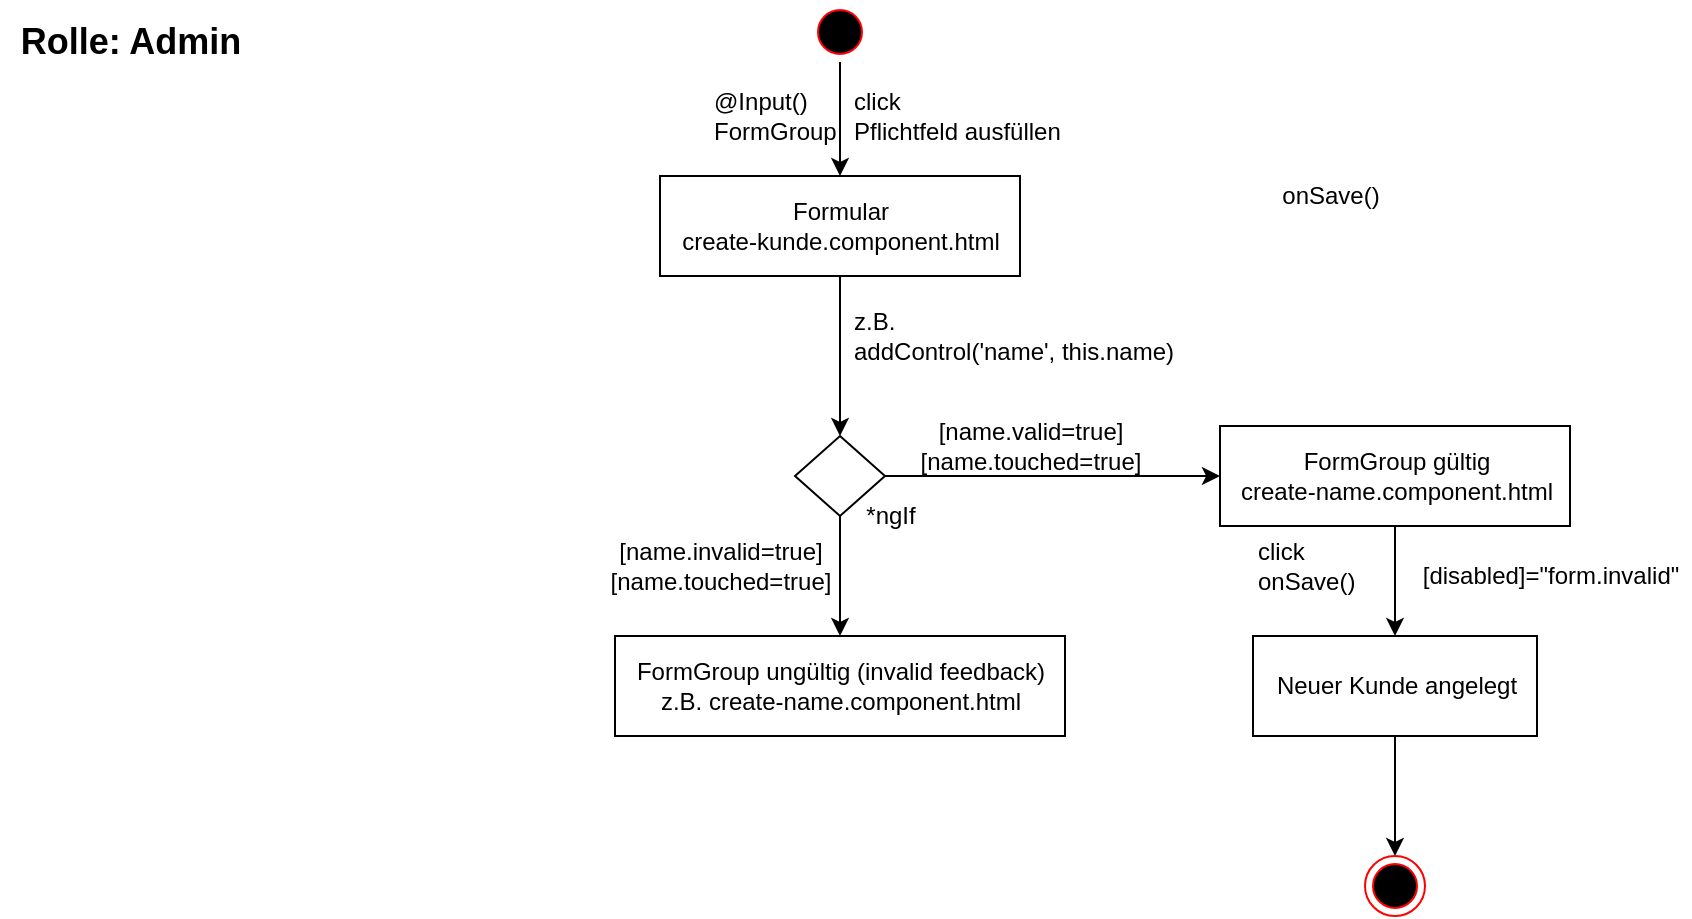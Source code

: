 <mxfile version="14.7.3" type="device"><diagram name="Page-1" id="e7e014a7-5840-1c2e-5031-d8a46d1fe8dd"><mxGraphModel dx="425" dy="433" grid="1" gridSize="10" guides="1" tooltips="1" connect="1" arrows="1" fold="1" page="1" pageScale="1" pageWidth="1169" pageHeight="826" background="none" math="0" shadow="0"><root><mxCell id="0"/><mxCell id="1" parent="0"/><mxCell id="hnT9vzPRiST1Zk_uiI77-41" value="&lt;font style=&quot;font-size: 18px&quot;&gt;&lt;b&gt;Rolle: Admin&lt;/b&gt;&lt;/font&gt;" style="text;html=1;align=center;verticalAlign=middle;resizable=0;points=[];autosize=1;strokeColor=none;" vertex="1" parent="1"><mxGeometry x="75" y="43" width="130" height="20" as="geometry"/></mxCell><mxCell id="hnT9vzPRiST1Zk_uiI77-44" style="edgeStyle=orthogonalEdgeStyle;rounded=0;orthogonalLoop=1;jettySize=auto;html=1;entryX=0.5;entryY=0;entryDx=0;entryDy=0;" edge="1" parent="1" source="hnT9vzPRiST1Zk_uiI77-42" target="hnT9vzPRiST1Zk_uiI77-43"><mxGeometry relative="1" as="geometry"/></mxCell><mxCell id="hnT9vzPRiST1Zk_uiI77-42" value="" style="ellipse;html=1;shape=startState;fillColor=#000000;strokeColor=#ff0000;" vertex="1" parent="1"><mxGeometry x="480" y="33" width="30" height="30" as="geometry"/></mxCell><mxCell id="hnT9vzPRiST1Zk_uiI77-47" style="edgeStyle=orthogonalEdgeStyle;rounded=0;orthogonalLoop=1;jettySize=auto;html=1;entryX=0.5;entryY=0;entryDx=0;entryDy=0;" edge="1" parent="1" source="hnT9vzPRiST1Zk_uiI77-43" target="hnT9vzPRiST1Zk_uiI77-51"><mxGeometry relative="1" as="geometry"><mxPoint x="495" y="360" as="targetPoint"/></mxGeometry></mxCell><mxCell id="hnT9vzPRiST1Zk_uiI77-43" value="Formular&lt;br&gt;create-kunde.component.html" style="html=1;" vertex="1" parent="1"><mxGeometry x="405" y="120" width="180" height="50" as="geometry"/></mxCell><mxCell id="hnT9vzPRiST1Zk_uiI77-45" value="click&lt;br&gt;Pflichtfeld ausfüllen" style="text;html=1;align=left;verticalAlign=middle;resizable=0;points=[];autosize=1;strokeColor=none;" vertex="1" parent="1"><mxGeometry x="500" y="75" width="120" height="30" as="geometry"/></mxCell><mxCell id="hnT9vzPRiST1Zk_uiI77-48" value="@Input()&lt;br&gt;FormGroup" style="text;html=1;align=left;verticalAlign=middle;resizable=0;points=[];autosize=1;strokeColor=none;" vertex="1" parent="1"><mxGeometry x="430" y="75" width="80" height="30" as="geometry"/></mxCell><mxCell id="hnT9vzPRiST1Zk_uiI77-50" value="z.B.&lt;br&gt;addControl('name', this.name)" style="text;html=1;align=left;verticalAlign=middle;resizable=0;points=[];autosize=1;strokeColor=none;" vertex="1" parent="1"><mxGeometry x="500" y="185" width="180" height="30" as="geometry"/></mxCell><mxCell id="hnT9vzPRiST1Zk_uiI77-55" style="edgeStyle=orthogonalEdgeStyle;rounded=0;orthogonalLoop=1;jettySize=auto;html=1;" edge="1" parent="1" source="hnT9vzPRiST1Zk_uiI77-51" target="hnT9vzPRiST1Zk_uiI77-54"><mxGeometry relative="1" as="geometry"/></mxCell><mxCell id="hnT9vzPRiST1Zk_uiI77-59" style="edgeStyle=orthogonalEdgeStyle;rounded=0;orthogonalLoop=1;jettySize=auto;html=1;entryX=0;entryY=0.5;entryDx=0;entryDy=0;" edge="1" parent="1" source="hnT9vzPRiST1Zk_uiI77-51" target="hnT9vzPRiST1Zk_uiI77-58"><mxGeometry relative="1" as="geometry"/></mxCell><mxCell id="hnT9vzPRiST1Zk_uiI77-51" value="" style="rhombus;whiteSpace=wrap;html=1;" vertex="1" parent="1"><mxGeometry x="472.5" y="250" width="45" height="40" as="geometry"/></mxCell><mxCell id="hnT9vzPRiST1Zk_uiI77-53" value="onSave()" style="text;html=1;align=center;verticalAlign=middle;resizable=0;points=[];autosize=1;strokeColor=none;" vertex="1" parent="1"><mxGeometry x="710" y="120" width="60" height="20" as="geometry"/></mxCell><mxCell id="hnT9vzPRiST1Zk_uiI77-54" value="FormGroup ungültig (invalid feedback)&lt;br&gt;z.B. create-name.component.html" style="html=1;" vertex="1" parent="1"><mxGeometry x="382.5" y="350" width="225" height="50" as="geometry"/></mxCell><mxCell id="hnT9vzPRiST1Zk_uiI77-56" value="[name.invalid=true]&lt;br&gt;[name.touched=true]" style="text;html=1;align=center;verticalAlign=middle;resizable=0;points=[];autosize=1;strokeColor=none;" vertex="1" parent="1"><mxGeometry x="370" y="300" width="130" height="30" as="geometry"/></mxCell><mxCell id="hnT9vzPRiST1Zk_uiI77-57" value="*ngIf" style="text;html=1;align=center;verticalAlign=middle;resizable=0;points=[];autosize=1;strokeColor=none;" vertex="1" parent="1"><mxGeometry x="500" y="280" width="40" height="20" as="geometry"/></mxCell><mxCell id="hnT9vzPRiST1Zk_uiI77-62" style="edgeStyle=orthogonalEdgeStyle;rounded=0;orthogonalLoop=1;jettySize=auto;html=1;" edge="1" parent="1" source="hnT9vzPRiST1Zk_uiI77-58" target="hnT9vzPRiST1Zk_uiI77-61"><mxGeometry relative="1" as="geometry"/></mxCell><mxCell id="hnT9vzPRiST1Zk_uiI77-58" value="FormGroup gültig&lt;br&gt;create-name.component.html" style="html=1;" vertex="1" parent="1"><mxGeometry x="685" y="245" width="175" height="50" as="geometry"/></mxCell><mxCell id="hnT9vzPRiST1Zk_uiI77-60" value="[name.valid=true]&lt;br&gt;[name.touched=true]" style="text;html=1;align=center;verticalAlign=middle;resizable=0;points=[];autosize=1;strokeColor=none;" vertex="1" parent="1"><mxGeometry x="525" y="240" width="130" height="30" as="geometry"/></mxCell><mxCell id="hnT9vzPRiST1Zk_uiI77-66" style="edgeStyle=orthogonalEdgeStyle;rounded=0;orthogonalLoop=1;jettySize=auto;html=1;" edge="1" parent="1" source="hnT9vzPRiST1Zk_uiI77-61" target="hnT9vzPRiST1Zk_uiI77-65"><mxGeometry relative="1" as="geometry"/></mxCell><mxCell id="hnT9vzPRiST1Zk_uiI77-61" value="Neuer Kunde angelegt" style="html=1;" vertex="1" parent="1"><mxGeometry x="701.5" y="350" width="142" height="50" as="geometry"/></mxCell><mxCell id="hnT9vzPRiST1Zk_uiI77-63" value="click&lt;br&gt;onSave()" style="text;html=1;align=left;verticalAlign=middle;resizable=0;points=[];autosize=1;strokeColor=none;" vertex="1" parent="1"><mxGeometry x="701.5" y="300" width="60" height="30" as="geometry"/></mxCell><mxCell id="hnT9vzPRiST1Zk_uiI77-64" value="[disabled]=&quot;form.invalid&quot;" style="text;html=1;align=center;verticalAlign=middle;resizable=0;points=[];autosize=1;strokeColor=none;" vertex="1" parent="1"><mxGeometry x="780" y="310" width="140" height="20" as="geometry"/></mxCell><mxCell id="hnT9vzPRiST1Zk_uiI77-65" value="" style="ellipse;html=1;shape=endState;fillColor=#000000;strokeColor=#ff0000;" vertex="1" parent="1"><mxGeometry x="757.5" y="460" width="30" height="30" as="geometry"/></mxCell></root></mxGraphModel></diagram></mxfile>